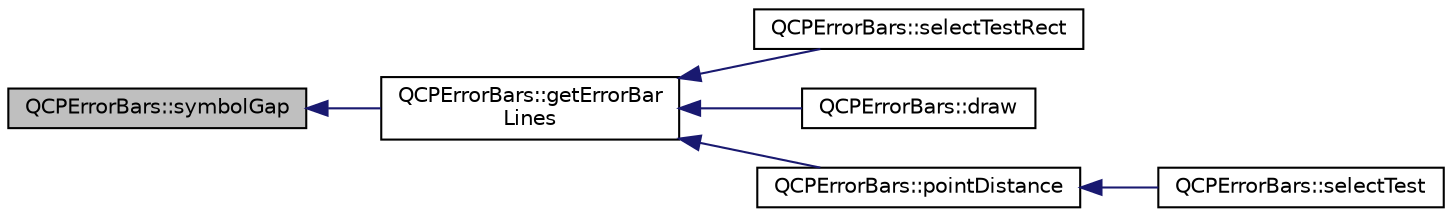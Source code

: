 digraph "QCPErrorBars::symbolGap"
{
  edge [fontname="Helvetica",fontsize="10",labelfontname="Helvetica",labelfontsize="10"];
  node [fontname="Helvetica",fontsize="10",shape=record];
  rankdir="LR";
  Node369 [label="QCPErrorBars::symbolGap",height=0.2,width=0.4,color="black", fillcolor="grey75", style="filled", fontcolor="black"];
  Node369 -> Node370 [dir="back",color="midnightblue",fontsize="10",style="solid",fontname="Helvetica"];
  Node370 [label="QCPErrorBars::getErrorBar\lLines",height=0.2,width=0.4,color="black", fillcolor="white", style="filled",URL="$class_q_c_p_error_bars.html#abeea5ff0d66732bbfc9b74869d8c552e"];
  Node370 -> Node371 [dir="back",color="midnightblue",fontsize="10",style="solid",fontname="Helvetica"];
  Node371 [label="QCPErrorBars::selectTestRect",height=0.2,width=0.4,color="black", fillcolor="white", style="filled",URL="$class_q_c_p_error_bars.html#ad7c727736599dfb173f0952082e1a5b6"];
  Node370 -> Node372 [dir="back",color="midnightblue",fontsize="10",style="solid",fontname="Helvetica"];
  Node372 [label="QCPErrorBars::draw",height=0.2,width=0.4,color="black", fillcolor="white", style="filled",URL="$class_q_c_p_error_bars.html#a801e85931372abf2a1034bfb2eac5cd2"];
  Node370 -> Node373 [dir="back",color="midnightblue",fontsize="10",style="solid",fontname="Helvetica"];
  Node373 [label="QCPErrorBars::pointDistance",height=0.2,width=0.4,color="black", fillcolor="white", style="filled",URL="$class_q_c_p_error_bars.html#a8e904076bad643f43af28b95f21c1b88"];
  Node373 -> Node374 [dir="back",color="midnightblue",fontsize="10",style="solid",fontname="Helvetica"];
  Node374 [label="QCPErrorBars::selectTest",height=0.2,width=0.4,color="black", fillcolor="white", style="filled",URL="$class_q_c_p_error_bars.html#ac1b6675ef43e32547a3cbcf7b7ac46ed"];
}
